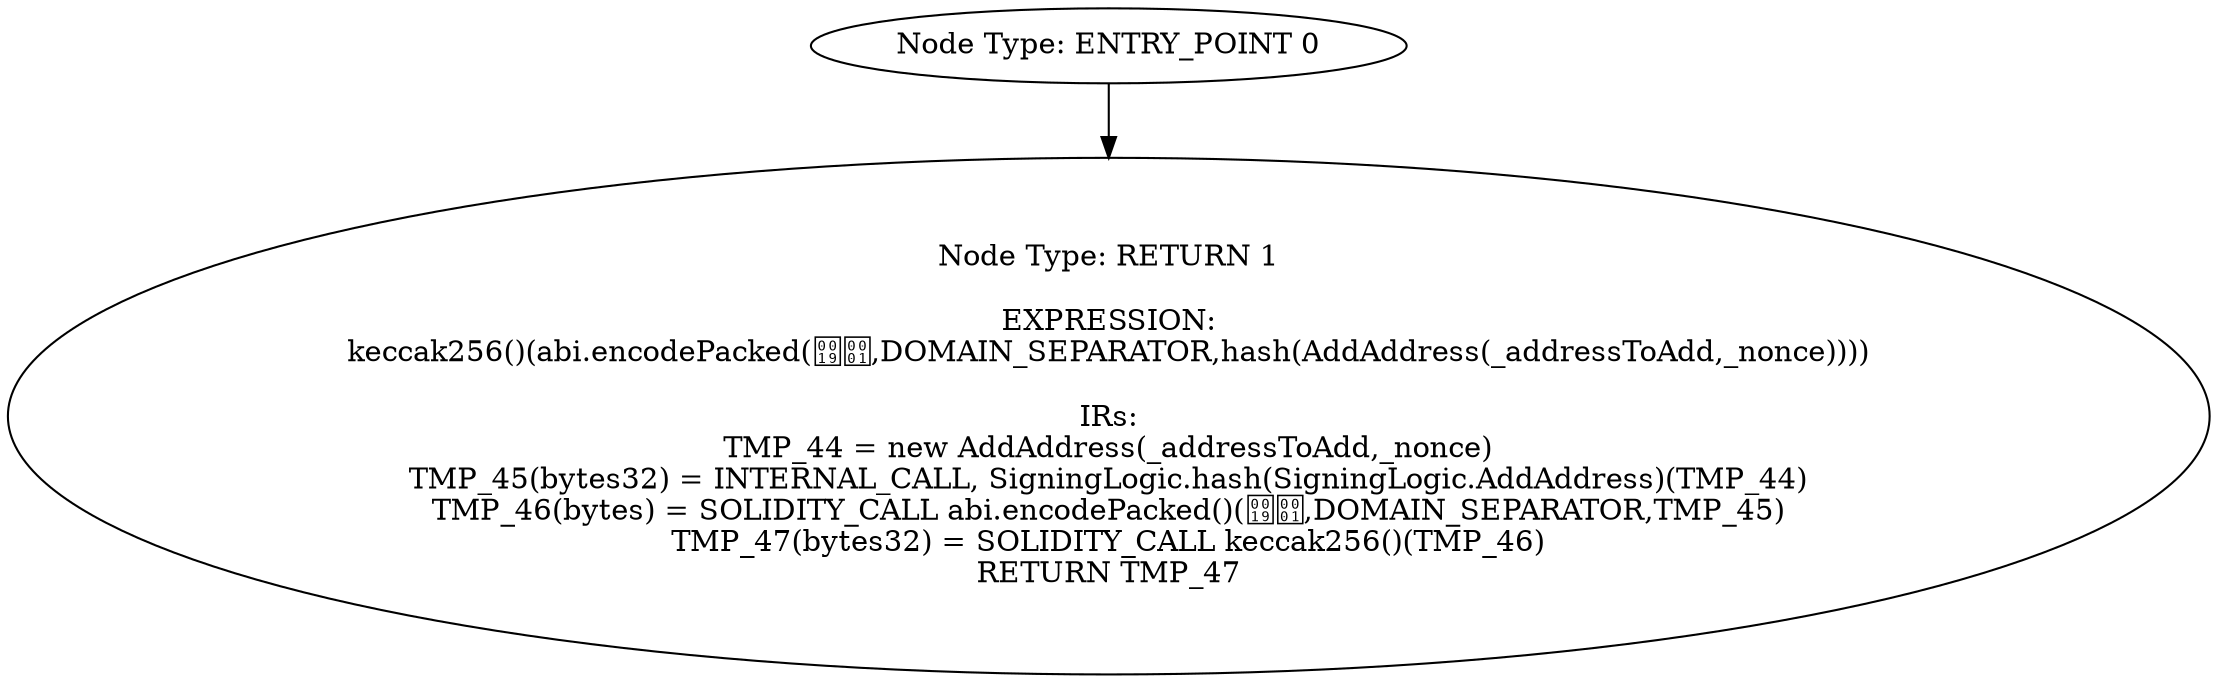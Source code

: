 digraph{
0[label="Node Type: ENTRY_POINT 0
"];
0->1;
1[label="Node Type: RETURN 1

EXPRESSION:
keccak256()(abi.encodePacked(,DOMAIN_SEPARATOR,hash(AddAddress(_addressToAdd,_nonce))))

IRs:
TMP_44 = new AddAddress(_addressToAdd,_nonce)
TMP_45(bytes32) = INTERNAL_CALL, SigningLogic.hash(SigningLogic.AddAddress)(TMP_44)
TMP_46(bytes) = SOLIDITY_CALL abi.encodePacked()(,DOMAIN_SEPARATOR,TMP_45)
TMP_47(bytes32) = SOLIDITY_CALL keccak256()(TMP_46)
RETURN TMP_47"];
}
